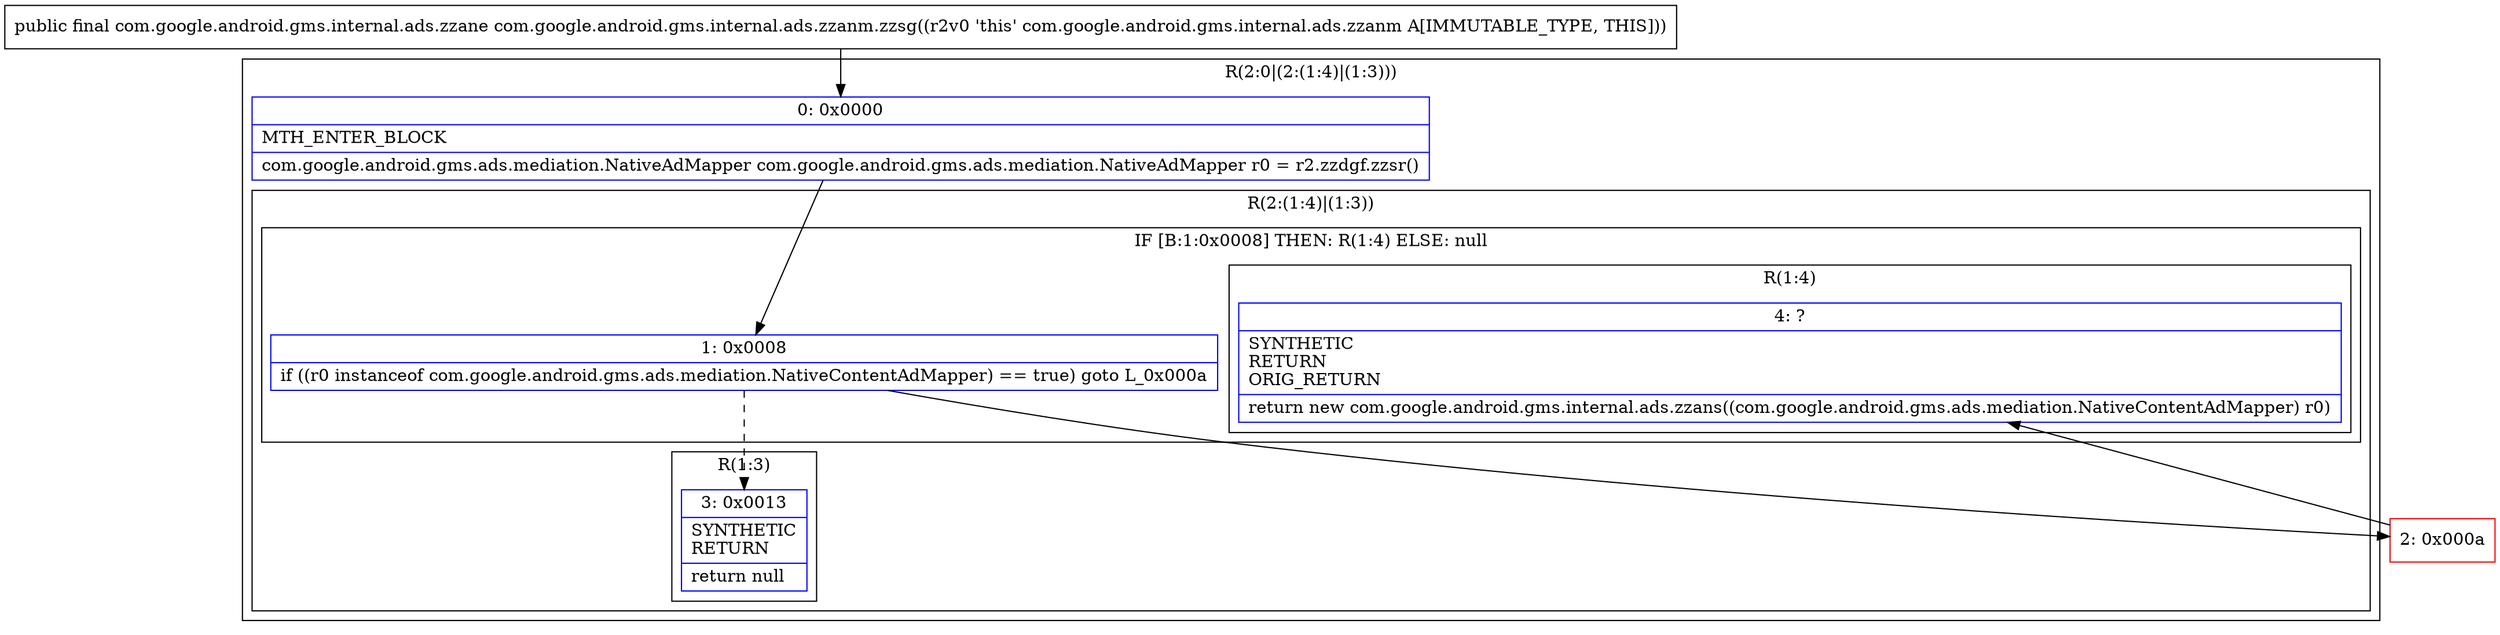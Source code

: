 digraph "CFG forcom.google.android.gms.internal.ads.zzanm.zzsg()Lcom\/google\/android\/gms\/internal\/ads\/zzane;" {
subgraph cluster_Region_385782904 {
label = "R(2:0|(2:(1:4)|(1:3)))";
node [shape=record,color=blue];
Node_0 [shape=record,label="{0\:\ 0x0000|MTH_ENTER_BLOCK\l|com.google.android.gms.ads.mediation.NativeAdMapper com.google.android.gms.ads.mediation.NativeAdMapper r0 = r2.zzdgf.zzsr()\l}"];
subgraph cluster_Region_152506400 {
label = "R(2:(1:4)|(1:3))";
node [shape=record,color=blue];
subgraph cluster_IfRegion_2082110161 {
label = "IF [B:1:0x0008] THEN: R(1:4) ELSE: null";
node [shape=record,color=blue];
Node_1 [shape=record,label="{1\:\ 0x0008|if ((r0 instanceof com.google.android.gms.ads.mediation.NativeContentAdMapper) == true) goto L_0x000a\l}"];
subgraph cluster_Region_30998985 {
label = "R(1:4)";
node [shape=record,color=blue];
Node_4 [shape=record,label="{4\:\ ?|SYNTHETIC\lRETURN\lORIG_RETURN\l|return new com.google.android.gms.internal.ads.zzans((com.google.android.gms.ads.mediation.NativeContentAdMapper) r0)\l}"];
}
}
subgraph cluster_Region_1425167036 {
label = "R(1:3)";
node [shape=record,color=blue];
Node_3 [shape=record,label="{3\:\ 0x0013|SYNTHETIC\lRETURN\l|return null\l}"];
}
}
}
Node_2 [shape=record,color=red,label="{2\:\ 0x000a}"];
MethodNode[shape=record,label="{public final com.google.android.gms.internal.ads.zzane com.google.android.gms.internal.ads.zzanm.zzsg((r2v0 'this' com.google.android.gms.internal.ads.zzanm A[IMMUTABLE_TYPE, THIS])) }"];
MethodNode -> Node_0;
Node_0 -> Node_1;
Node_1 -> Node_2;
Node_1 -> Node_3[style=dashed];
Node_2 -> Node_4;
}

